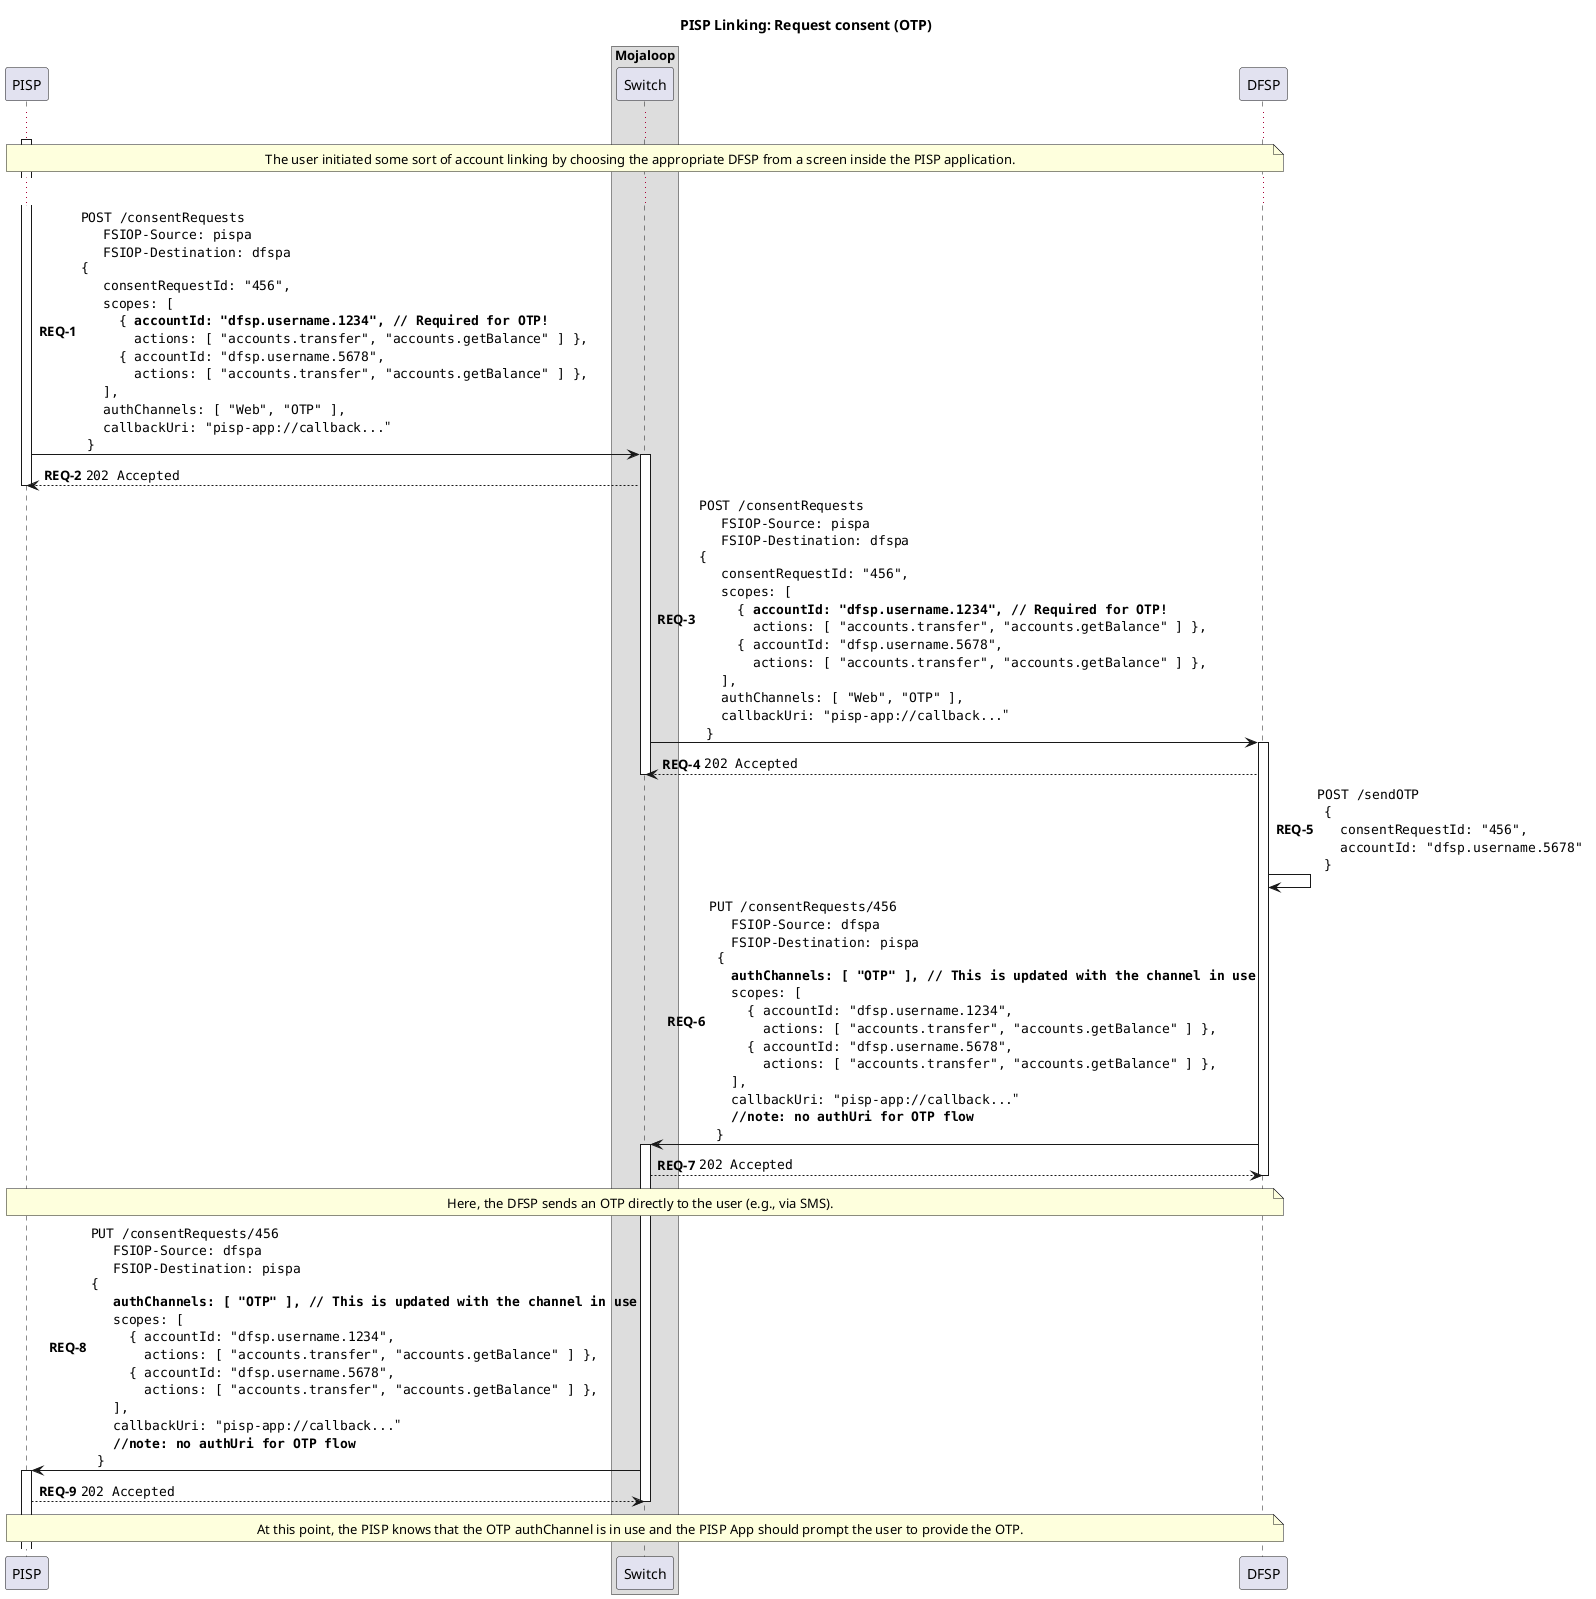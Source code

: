 @startuml

title PISP Linking: Request consent (OTP)

participant "PISP" as PISP

box "Mojaloop"
    participant Switch
end box

participant DFSP

autonumber 1 "<b>REQ-#</b>"

activate PISP

...

note over PISP, DFSP
    The user initiated some sort of account linking by choosing the appropriate DFSP from a screen inside the PISP application.
end note

...

PISP -> Switch ++: ""POST /consentRequests""\n\
  ""  FSIOP-Source: pispa""\n\
  ""  FSIOP-Destination: dfspa""\n\
""{""\n\
  ""  consentRequestId: "456",""\n\
  ""  scopes: [ ""\n\
  ""    { **accountId: "dfsp.username.1234", // Required for OTP!**""\n\
  ""      actions: [ "accounts.transfer", "accounts.getBalance" ] },""\n\
  ""    { accountId: "dfsp.username.5678",""\n\
  ""      actions: [ "accounts.transfer", "accounts.getBalance" ] },""\n\
  ""  ],""\n\
  ""  authChannels: [ "Web", "OTP" ],""\n\
  ""  callbackUri: "pisp-app://callback..."""\n\
  ""}""
Switch --> PISP: ""202 Accepted""
deactivate PISP

Switch -> DFSP ++:  ""POST /consentRequests""\n\
  ""  FSIOP-Source: pispa""\n\
  ""  FSIOP-Destination: dfspa""\n\
""{""\n\
  ""  consentRequestId: "456",""\n\
  ""  scopes: [ ""\n\
  ""    { **accountId: "dfsp.username.1234", // Required for OTP!**""\n\
  ""      actions: [ "accounts.transfer", "accounts.getBalance" ] },""\n\
  ""    { accountId: "dfsp.username.5678",""\n\
  ""      actions: [ "accounts.transfer", "accounts.getBalance" ] },""\n\
  ""  ],""\n\
  ""  authChannels: [ "Web", "OTP" ],""\n\
  ""  callbackUri: "pisp-app://callback..."""\n\
  ""}""
DFSP --> Switch: ""202 Accepted""
deactivate Switch

DFSP -> DFSP : ""POST /sendOTP""\n\
  ""{""\n\
  ""  consentRequestId: "456",""\n\
  ""  accountId: "dfsp.username.5678" ""\n\
  ""}""

DFSP -> Switch ++: ""PUT /consentRequests/456""\n\
  ""  FSIOP-Source: dfspa""\n\
  ""  FSIOP-Destination: pispa""\n\
"" {""\n\
  ""  **authChannels: [ "OTP" ], // This is updated with the channel in use**""\n\
  ""  scopes: [ ""\n\
  ""    { accountId: "dfsp.username.1234",""\n\
  ""      actions: [ "accounts.transfer", "accounts.getBalance" ] },""\n\
  ""    { accountId: "dfsp.username.5678",""\n\
  ""      actions: [ "accounts.transfer", "accounts.getBalance" ] },""\n\
  ""  ],""\n\
  ""  callbackUri: "pisp-app://callback..."""\n\
  ""  **//note: no authUri for OTP flow**""\n\
  ""}""
Switch --> DFSP: ""202 Accepted""

note over PISP, DFSP
  Here, the DFSP sends an OTP directly to the user (e.g., via SMS).
end note

deactivate DFSP

Switch -> PISP ++: ""PUT /consentRequests/456""\n\
  ""  FSIOP-Source: dfspa""\n\
  ""  FSIOP-Destination: pispa""\n\
""{""\n\
  ""  **authChannels: [ "OTP" ], // This is updated with the channel in use**""\n\
  ""  scopes: [ ""\n\
  ""    { accountId: "dfsp.username.1234",""\n\
  ""      actions: [ "accounts.transfer", "accounts.getBalance" ] },""\n\
  ""    { accountId: "dfsp.username.5678",""\n\
  ""      actions: [ "accounts.transfer", "accounts.getBalance" ] },""\n\
  ""  ],""\n\
  ""  callbackUri: "pisp-app://callback..."""\n\
  ""  **//note: no authUri for OTP flow**""\n\
  ""}""
PISP --> Switch: ""202 Accepted""
deactivate Switch

note over PISP, DFSP
  At this point, the PISP knows that the OTP authChannel is in use and the PISP App should prompt the user to provide the OTP.
end note

@enduml
